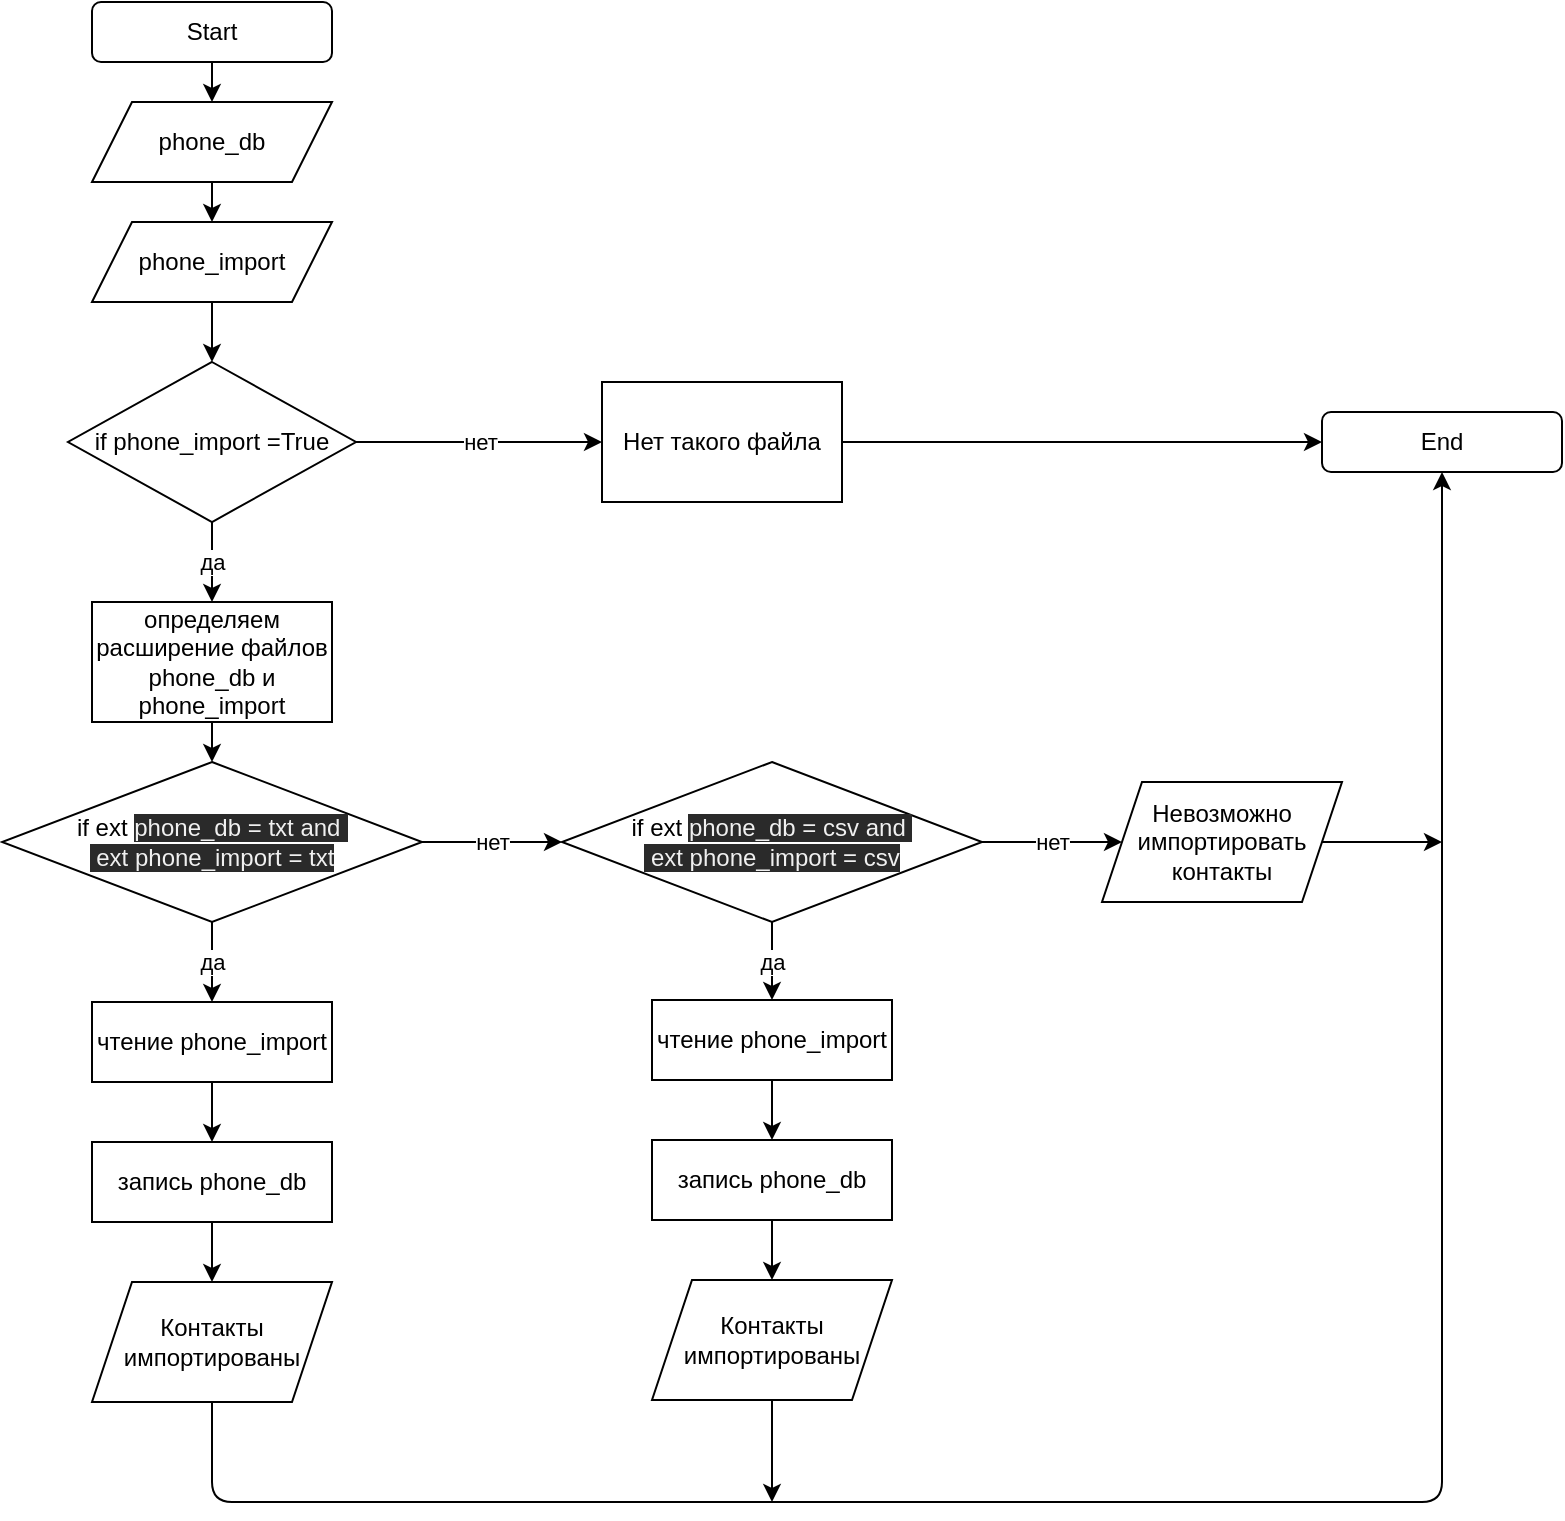<mxfile>
    <diagram id="4d3ogPRFeKj7ZwFxRga_" name="Page-1">
        <mxGraphModel dx="1374" dy="800" grid="1" gridSize="10" guides="1" tooltips="1" connect="1" arrows="1" fold="1" page="1" pageScale="1" pageWidth="827" pageHeight="1169" math="0" shadow="0">
            <root>
                <mxCell id="0"/>
                <mxCell id="1" parent="0"/>
                <mxCell id="4" value="" style="edgeStyle=none;html=1;" edge="1" parent="1" source="2" target="3">
                    <mxGeometry relative="1" as="geometry"/>
                </mxCell>
                <mxCell id="2" value="Start" style="rounded=1;whiteSpace=wrap;html=1;" vertex="1" parent="1">
                    <mxGeometry x="85" y="30" width="120" height="30" as="geometry"/>
                </mxCell>
                <mxCell id="6" value="" style="edgeStyle=none;html=1;" edge="1" parent="1" source="3" target="5">
                    <mxGeometry relative="1" as="geometry"/>
                </mxCell>
                <mxCell id="3" value="phone_db" style="shape=parallelogram;perimeter=parallelogramPerimeter;whiteSpace=wrap;html=1;fixedSize=1;" vertex="1" parent="1">
                    <mxGeometry x="85" y="80" width="120" height="40" as="geometry"/>
                </mxCell>
                <mxCell id="7" style="edgeStyle=none;html=1;exitX=0.75;exitY=0;exitDx=0;exitDy=0;" edge="1" parent="1" source="5">
                    <mxGeometry relative="1" as="geometry">
                        <mxPoint x="175" y="140" as="targetPoint"/>
                    </mxGeometry>
                </mxCell>
                <mxCell id="9" value="" style="edgeStyle=none;html=1;" edge="1" parent="1" source="5">
                    <mxGeometry relative="1" as="geometry">
                        <mxPoint x="145" y="210" as="targetPoint"/>
                    </mxGeometry>
                </mxCell>
                <mxCell id="5" value="phone_import" style="shape=parallelogram;perimeter=parallelogramPerimeter;whiteSpace=wrap;html=1;fixedSize=1;" vertex="1" parent="1">
                    <mxGeometry x="85" y="140" width="120" height="40" as="geometry"/>
                </mxCell>
                <mxCell id="12" value="да" style="edgeStyle=none;html=1;" edge="1" parent="1" source="10" target="11">
                    <mxGeometry relative="1" as="geometry"/>
                </mxCell>
                <mxCell id="40" value="нет" style="edgeStyle=none;html=1;" edge="1" parent="1" source="10" target="39">
                    <mxGeometry relative="1" as="geometry"/>
                </mxCell>
                <mxCell id="10" value="if phone_import =True" style="rhombus;whiteSpace=wrap;html=1;" vertex="1" parent="1">
                    <mxGeometry x="73" y="210" width="144" height="80" as="geometry"/>
                </mxCell>
                <mxCell id="14" value="" style="edgeStyle=none;html=1;" edge="1" parent="1" source="11">
                    <mxGeometry relative="1" as="geometry">
                        <mxPoint x="145" y="410" as="targetPoint"/>
                    </mxGeometry>
                </mxCell>
                <mxCell id="11" value="определяем расширение файлов phone_db и phone_import" style="whiteSpace=wrap;html=1;" vertex="1" parent="1">
                    <mxGeometry x="85" y="330" width="120" height="60" as="geometry"/>
                </mxCell>
                <mxCell id="17" value="да" style="edgeStyle=none;html=1;" edge="1" parent="1" source="15" target="16">
                    <mxGeometry relative="1" as="geometry"/>
                </mxCell>
                <mxCell id="29" value="нет" style="edgeStyle=none;html=1;" edge="1" parent="1" source="15" target="27">
                    <mxGeometry relative="1" as="geometry"/>
                </mxCell>
                <mxCell id="15" value="if ext&amp;nbsp;&lt;span style=&quot;color: rgb(240 , 240 , 240) ; font-family: &amp;#34;helvetica&amp;#34; ; font-size: 12px ; font-style: normal ; font-weight: 400 ; letter-spacing: normal ; text-align: center ; text-indent: 0px ; text-transform: none ; word-spacing: 0px ; background-color: rgb(42 , 42 , 42) ; display: inline ; float: none&quot;&gt;phone_db = txt and&amp;nbsp;&lt;br&gt;&amp;nbsp;ext phone_import = txt&lt;/span&gt;" style="rhombus;whiteSpace=wrap;html=1;" vertex="1" parent="1">
                    <mxGeometry x="40" y="410" width="210" height="80" as="geometry"/>
                </mxCell>
                <mxCell id="19" value="" style="edgeStyle=none;html=1;" edge="1" parent="1" source="16" target="18">
                    <mxGeometry relative="1" as="geometry"/>
                </mxCell>
                <mxCell id="16" value="чтение phone_import" style="whiteSpace=wrap;html=1;" vertex="1" parent="1">
                    <mxGeometry x="85" y="530" width="120" height="40" as="geometry"/>
                </mxCell>
                <mxCell id="22" value="" style="edgeStyle=none;html=1;" edge="1" parent="1" source="18" target="20">
                    <mxGeometry relative="1" as="geometry"/>
                </mxCell>
                <mxCell id="18" value="запись phone_db" style="whiteSpace=wrap;html=1;" vertex="1" parent="1">
                    <mxGeometry x="85" y="600" width="120" height="40" as="geometry"/>
                </mxCell>
                <mxCell id="41" style="edgeStyle=none;html=1;entryX=0.5;entryY=1;entryDx=0;entryDy=0;" edge="1" parent="1" source="20" target="43">
                    <mxGeometry relative="1" as="geometry">
                        <mxPoint x="760" y="280" as="targetPoint"/>
                        <Array as="points">
                            <mxPoint x="145" y="780"/>
                            <mxPoint x="470" y="780"/>
                            <mxPoint x="760" y="780"/>
                        </Array>
                    </mxGeometry>
                </mxCell>
                <mxCell id="20" value="Контакты импортированы" style="shape=parallelogram;perimeter=parallelogramPerimeter;whiteSpace=wrap;html=1;fixedSize=1;" vertex="1" parent="1">
                    <mxGeometry x="85" y="670" width="120" height="60" as="geometry"/>
                </mxCell>
                <mxCell id="45" style="edgeStyle=none;html=1;" edge="1" parent="1" source="21">
                    <mxGeometry relative="1" as="geometry">
                        <mxPoint x="760" y="450" as="targetPoint"/>
                    </mxGeometry>
                </mxCell>
                <mxCell id="21" value="Невозможно импортировать контакты" style="shape=parallelogram;perimeter=parallelogramPerimeter;whiteSpace=wrap;html=1;fixedSize=1;" vertex="1" parent="1">
                    <mxGeometry x="590" y="420" width="120" height="60" as="geometry"/>
                </mxCell>
                <mxCell id="37" value="да" style="edgeStyle=none;html=1;entryX=0.5;entryY=0;entryDx=0;entryDy=0;" edge="1" parent="1" source="27" target="31">
                    <mxGeometry relative="1" as="geometry"/>
                </mxCell>
                <mxCell id="38" value="нет" style="edgeStyle=none;html=1;" edge="1" parent="1" source="27" target="21">
                    <mxGeometry relative="1" as="geometry"/>
                </mxCell>
                <mxCell id="27" value="if ext&amp;nbsp;&lt;span style=&quot;color: rgb(240 , 240 , 240) ; font-family: &amp;#34;helvetica&amp;#34; ; font-size: 12px ; font-style: normal ; font-weight: 400 ; letter-spacing: normal ; text-align: center ; text-indent: 0px ; text-transform: none ; word-spacing: 0px ; background-color: rgb(42 , 42 , 42) ; display: inline ; float: none&quot;&gt;phone_db = csv and&amp;nbsp;&lt;br&gt;&amp;nbsp;ext phone_import = csv&lt;/span&gt;" style="rhombus;whiteSpace=wrap;html=1;" vertex="1" parent="1">
                    <mxGeometry x="320" y="410" width="210" height="80" as="geometry"/>
                </mxCell>
                <mxCell id="30" value="" style="edgeStyle=none;html=1;" edge="1" parent="1" source="31" target="33">
                    <mxGeometry relative="1" as="geometry"/>
                </mxCell>
                <mxCell id="31" value="чтение phone_import" style="whiteSpace=wrap;html=1;" vertex="1" parent="1">
                    <mxGeometry x="365" y="529" width="120" height="40" as="geometry"/>
                </mxCell>
                <mxCell id="32" value="" style="edgeStyle=none;html=1;" edge="1" parent="1" source="33" target="34">
                    <mxGeometry relative="1" as="geometry"/>
                </mxCell>
                <mxCell id="33" value="запись phone_db" style="whiteSpace=wrap;html=1;" vertex="1" parent="1">
                    <mxGeometry x="365" y="599" width="120" height="40" as="geometry"/>
                </mxCell>
                <mxCell id="42" style="edgeStyle=none;html=1;" edge="1" parent="1" source="34">
                    <mxGeometry relative="1" as="geometry">
                        <mxPoint x="425" y="780" as="targetPoint"/>
                    </mxGeometry>
                </mxCell>
                <mxCell id="34" value="Контакты импортированы" style="shape=parallelogram;perimeter=parallelogramPerimeter;whiteSpace=wrap;html=1;fixedSize=1;" vertex="1" parent="1">
                    <mxGeometry x="365" y="669" width="120" height="60" as="geometry"/>
                </mxCell>
                <mxCell id="44" style="edgeStyle=none;html=1;entryX=0;entryY=0.5;entryDx=0;entryDy=0;" edge="1" parent="1" source="39" target="43">
                    <mxGeometry relative="1" as="geometry"/>
                </mxCell>
                <mxCell id="39" value="Нет такого файла" style="whiteSpace=wrap;html=1;" vertex="1" parent="1">
                    <mxGeometry x="340" y="220" width="120" height="60" as="geometry"/>
                </mxCell>
                <mxCell id="43" value="End" style="rounded=1;whiteSpace=wrap;html=1;" vertex="1" parent="1">
                    <mxGeometry x="700" y="235" width="120" height="30" as="geometry"/>
                </mxCell>
            </root>
        </mxGraphModel>
    </diagram>
</mxfile>